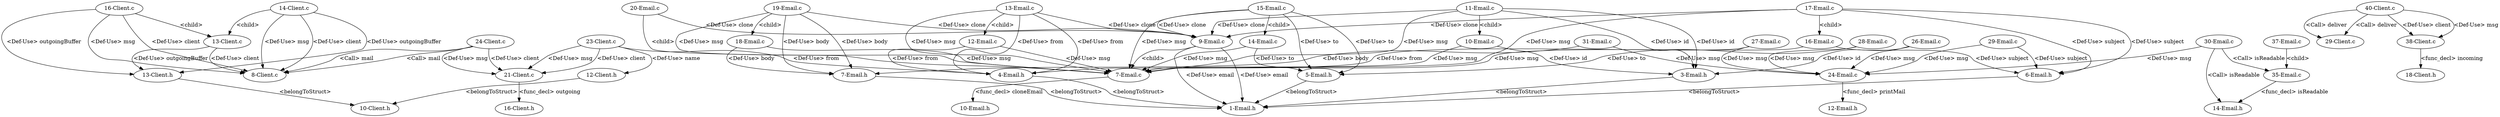 digraph {
1 [label = "8-Client.c"];
2 [label = "13-Client.c"];
2 -> 1[label="<Def-Use> client"];
3 [label = "14-Client.c"];
3 -> 1[label="<Def-Use> client"];
3 -> 1[label="<Def-Use> msg"];
3 -> 2[label="<child>"];
4 [label = "16-Client.c"];
4 -> 1[label="<Def-Use> client"];
4 -> 2[label="<child>"];
4 -> 1[label="<Def-Use> msg"];
5 [label = "21-Client.c"];
6 [label = "23-Client.c"];
6 -> 5[label="<Def-Use> msg"];
6 -> 5[label="<Def-Use> client"];
7 [label = "24-Client.c"];
7 -> 1[label="<Call> mail"];
7 -> 5[label="<Def-Use> client"];
7 -> 5[label="<Def-Use> msg"];
8 [label = "29-Client.c"];
9 [label = "38-Client.c"];
10 [label = "40-Client.c"];
10 -> 8[label="<Call> deliver"];
10 -> 9[label="<Def-Use> client"];
10 -> 9[label="<Def-Use> msg"];
11 [label = "10-Client.h"];
12 [label = "12-Client.h"];
13 [label = "13-Client.h"];
12 -> 11[label="<belongToStruct>"];
13 -> 11[label="<belongToStruct>"];
14 [label = "16-Client.h"];
15 [label = "18-Client.h"];
16 [label = "7-Email.c"];
17 [label = "9-Email.c"];
17 -> 16[label="<child>"];
18 [label = "10-Email.c"];
18 -> 16[label="<Def-Use> msg"];
19 [label = "11-Email.c"];
19 -> 17[label="<Def-Use> clone"];
19 -> 16[label="<Def-Use> msg"];
19 -> 18[label="<child>"];
20 [label = "12-Email.c"];
20 -> 16[label="<Def-Use> msg"];
21 [label = "13-Email.c"];
21 -> 17[label="<Def-Use> clone"];
21 -> 16[label="<Def-Use> msg"];
21 -> 20[label="<child>"];
22 [label = "14-Email.c"];
22 -> 16[label="<Def-Use> msg"];
23 [label = "15-Email.c"];
23 -> 17[label="<Def-Use> clone"];
23 -> 16[label="<Def-Use> msg"];
23 -> 22[label="<child>"];
24 [label = "16-Email.c"];
24 -> 16[label="<Def-Use> msg"];
25 [label = "17-Email.c"];
25 -> 17[label="<Def-Use> clone"];
25 -> 16[label="<Def-Use> msg"];
25 -> 24[label="<child>"];
26 [label = "18-Email.c"];
26 -> 16[label="<Def-Use> msg"];
27 [label = "19-Email.c"];
27 -> 17[label="<Def-Use> clone"];
27 -> 16[label="<Def-Use> msg"];
27 -> 26[label="<child>"];
28 [label = "20-Email.c"];
28 -> 17[label="<Def-Use> clone"];
28 -> 16[label="<child>"];
29 [label = "24-Email.c"];
30 [label = "26-Email.c"];
30 -> 29[label="<Def-Use> msg"];
31 [label = "27-Email.c"];
31 -> 29[label="<Def-Use> msg"];
32 [label = "28-Email.c"];
32 -> 29[label="<Def-Use> msg"];
33 [label = "29-Email.c"];
33 -> 29[label="<Def-Use> msg"];
34 [label = "30-Email.c"];
34 -> 29[label="<Def-Use> msg"];
35 [label = "31-Email.c"];
35 -> 29[label="<Def-Use> msg"];
36 [label = "35-Email.c"];
37 [label = "37-Email.c"];
37 -> 36[label="<child>"];
38 [label = "1-Email.h"];
39 [label = "3-Email.h"];
40 [label = "4-Email.h"];
41 [label = "5-Email.h"];
42 [label = "6-Email.h"];
43 [label = "7-Email.h"];
39 -> 38[label="<belongToStruct>"];
42 -> 38[label="<belongToStruct>"];
43 -> 38[label="<belongToStruct>"];
40 -> 38[label="<belongToStruct>"];
41 -> 38[label="<belongToStruct>"];
44 [label = "10-Email.h"];
45 [label = "12-Email.h"];
46 [label = "14-Email.h"];
25 -> 42[label="<Def-Use> subject"];
4 -> 13[label="<Def-Use> outgoingBuffer"];
31 -> 40[label="<Def-Use> from"];
10 -> 8[label="<Call> deliver"];
7 -> 1[label="<Call> mail"];
6 -> 40[label="<Def-Use> from"];
18 -> 39[label="<Def-Use> id"];
32 -> 41[label="<Def-Use> to"];
2 -> 13[label="<Def-Use> outgoingBuffer"];
21 -> 40[label="<Def-Use> from"];
24 -> 42[label="<Def-Use> subject"];
19 -> 39[label="<Def-Use> id"];
34 -> 36[label="<Call> isReadable"];
34 -> 46[label="<Call> isReadable"];
27 -> 43[label="<Def-Use> body"];
30 -> 39[label="<Def-Use> id"];
21 -> 40[label="<Def-Use> from"];
17 -> 38[label="<Def-Use> email"];
19 -> 39[label="<Def-Use> id"];
17 -> 38[label="<Def-Use> email"];
22 -> 41[label="<Def-Use> to"];
3 -> 13[label="<Def-Use> outgoingBuffer"];
20 -> 40[label="<Def-Use> from"];
23 -> 41[label="<Def-Use> to"];
26 -> 43[label="<Def-Use> body"];
6 -> 12[label="<Def-Use> name"];
25 -> 42[label="<Def-Use> subject"];
23 -> 41[label="<Def-Use> to"];
33 -> 42[label="<Def-Use> subject"];
35 -> 43[label="<Def-Use> body"];
27 -> 43[label="<Def-Use> body"];
16 -> 44[label="<func_decl> cloneEmail"];
5 -> 14[label="<func_decl> outgoing"];
29 -> 45[label="<func_decl> printMail"];
36 -> 46[label="<func_decl> isReadable"];
9 -> 15[label="<func_decl> incoming"];
}